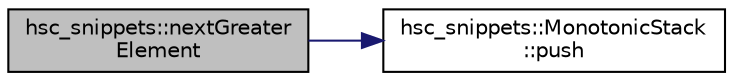digraph "hsc_snippets::nextGreaterElement"
{
 // INTERACTIVE_SVG=YES
 // LATEX_PDF_SIZE
  edge [fontname="Helvetica",fontsize="10",labelfontname="Helvetica",labelfontsize="10"];
  node [fontname="Helvetica",fontsize="10",shape=record];
  rankdir="LR";
  Node1 [label="hsc_snippets::nextGreater\lElement",height=0.2,width=0.4,color="black", fillcolor="grey75", style="filled", fontcolor="black",tooltip=" "];
  Node1 -> Node2 [color="midnightblue",fontsize="10",style="solid",fontname="Helvetica"];
  Node2 [label="hsc_snippets::MonotonicStack\l::push",height=0.2,width=0.4,color="black", fillcolor="white", style="filled",URL="$classhsc__snippets_1_1_monotonic_stack.html#a6e43a7510961d404844d4b3a032e2f4c",tooltip=" "];
}

